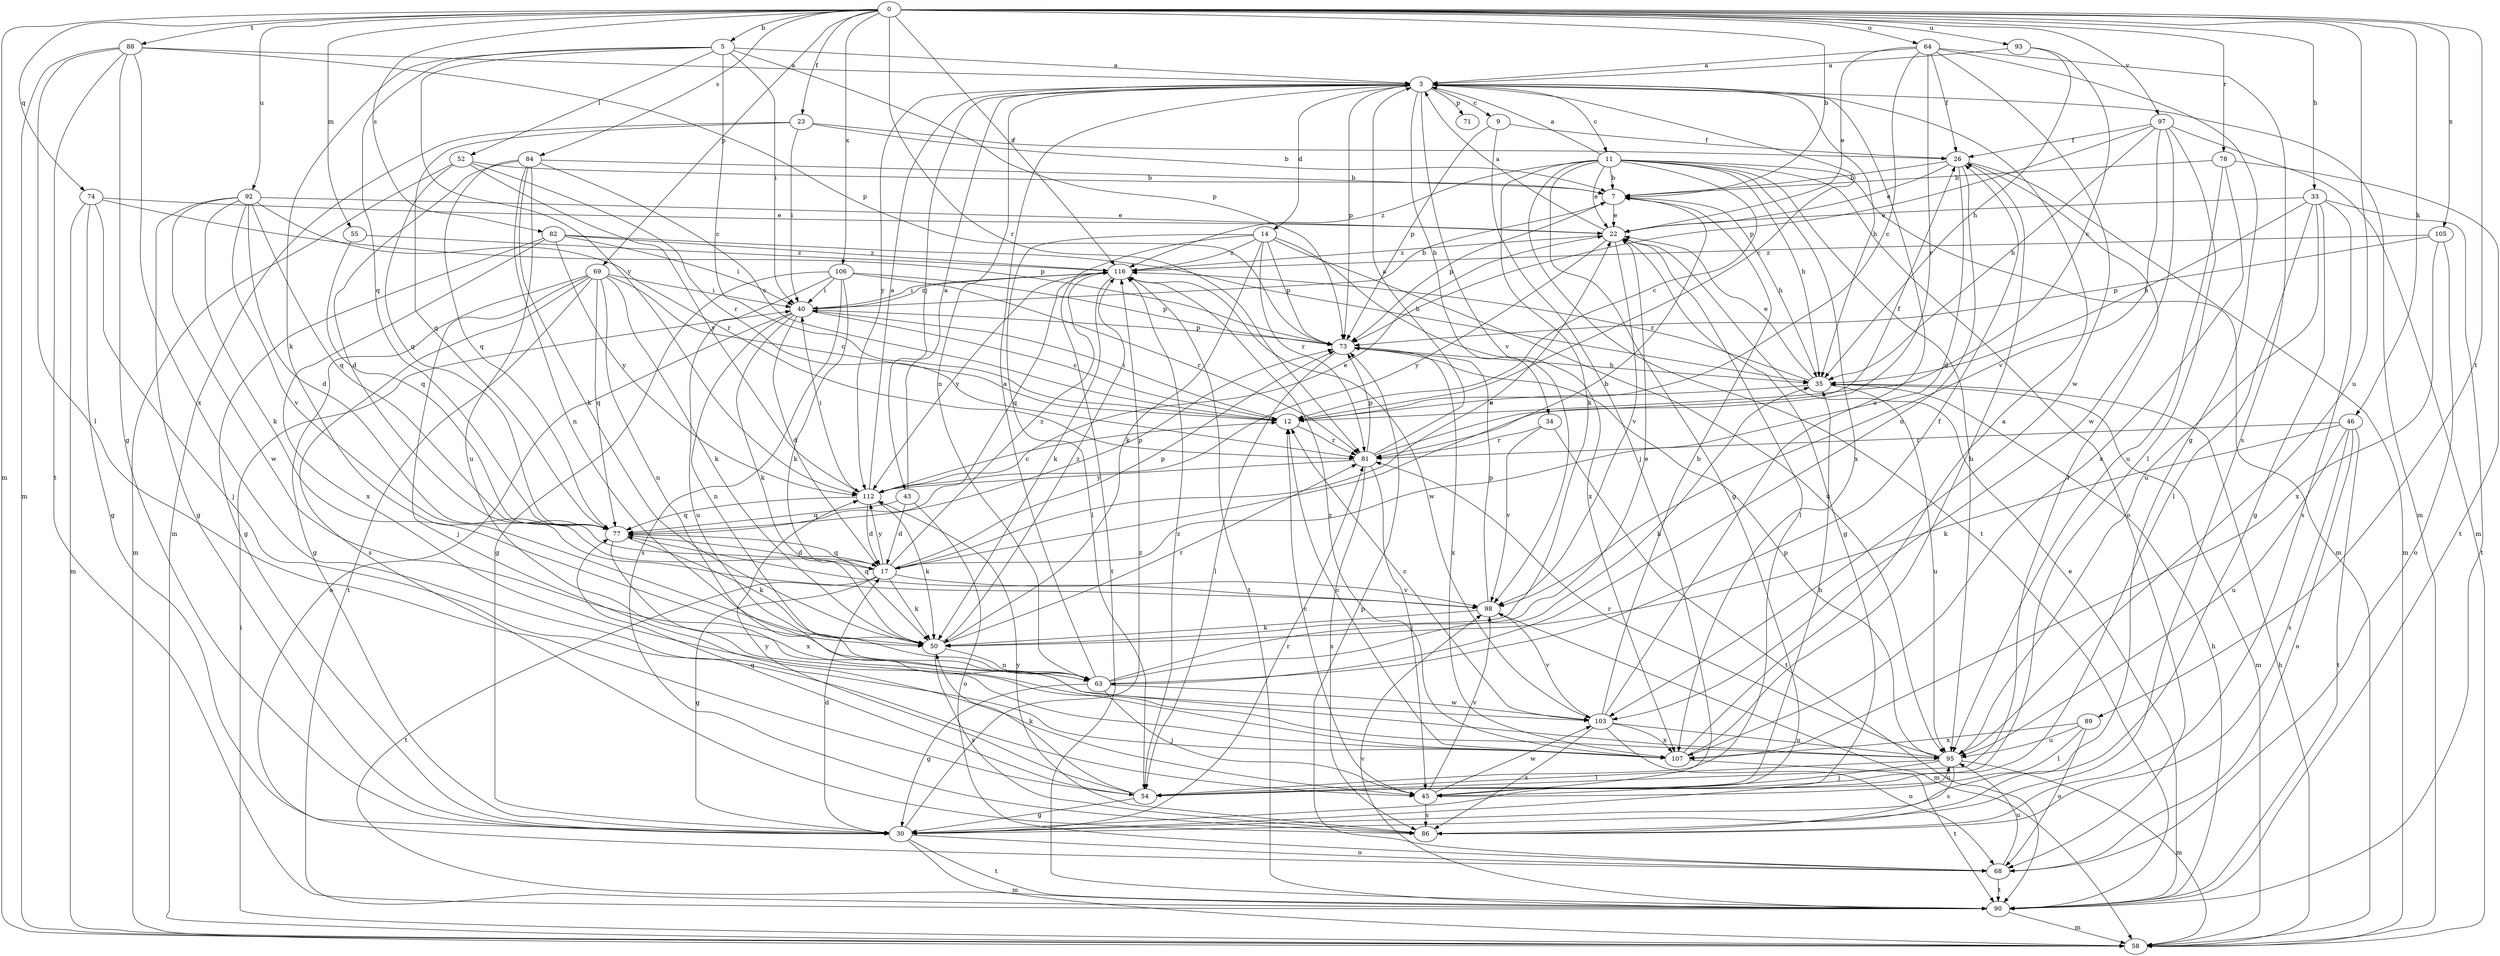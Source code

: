 strict digraph  {
0;
3;
5;
7;
9;
11;
12;
14;
17;
22;
23;
26;
30;
33;
34;
35;
40;
43;
45;
46;
50;
52;
54;
55;
58;
63;
64;
68;
69;
71;
73;
74;
77;
78;
81;
82;
84;
86;
88;
89;
90;
92;
93;
95;
97;
98;
103;
105;
106;
107;
112;
116;
0 -> 5  [label=b];
0 -> 7  [label=b];
0 -> 23  [label=f];
0 -> 33  [label=h];
0 -> 46  [label=k];
0 -> 55  [label=m];
0 -> 58  [label=m];
0 -> 64  [label=o];
0 -> 69  [label=p];
0 -> 74  [label=q];
0 -> 78  [label=r];
0 -> 81  [label=r];
0 -> 82  [label=s];
0 -> 84  [label=s];
0 -> 88  [label=t];
0 -> 89  [label=t];
0 -> 92  [label=u];
0 -> 93  [label=u];
0 -> 95  [label=u];
0 -> 97  [label=v];
0 -> 105  [label=x];
0 -> 106  [label=x];
0 -> 116  [label=z];
3 -> 9  [label=c];
3 -> 11  [label=c];
3 -> 12  [label=c];
3 -> 14  [label=d];
3 -> 34  [label=h];
3 -> 35  [label=h];
3 -> 43  [label=j];
3 -> 58  [label=m];
3 -> 63  [label=n];
3 -> 71  [label=p];
3 -> 73  [label=p];
3 -> 98  [label=v];
3 -> 112  [label=y];
5 -> 3  [label=a];
5 -> 12  [label=c];
5 -> 40  [label=i];
5 -> 50  [label=k];
5 -> 52  [label=l];
5 -> 73  [label=p];
5 -> 77  [label=q];
5 -> 112  [label=y];
7 -> 22  [label=e];
7 -> 35  [label=h];
7 -> 73  [label=p];
9 -> 26  [label=f];
9 -> 45  [label=j];
9 -> 73  [label=p];
11 -> 3  [label=a];
11 -> 7  [label=b];
11 -> 12  [label=c];
11 -> 22  [label=e];
11 -> 30  [label=g];
11 -> 35  [label=h];
11 -> 50  [label=k];
11 -> 58  [label=m];
11 -> 68  [label=o];
11 -> 90  [label=t];
11 -> 95  [label=u];
11 -> 107  [label=x];
11 -> 116  [label=z];
12 -> 40  [label=i];
12 -> 81  [label=r];
14 -> 50  [label=k];
14 -> 54  [label=l];
14 -> 73  [label=p];
14 -> 81  [label=r];
14 -> 90  [label=t];
14 -> 95  [label=u];
14 -> 107  [label=x];
14 -> 116  [label=z];
17 -> 7  [label=b];
17 -> 22  [label=e];
17 -> 30  [label=g];
17 -> 50  [label=k];
17 -> 73  [label=p];
17 -> 77  [label=q];
17 -> 90  [label=t];
17 -> 98  [label=v];
17 -> 112  [label=y];
17 -> 116  [label=z];
22 -> 3  [label=a];
22 -> 30  [label=g];
22 -> 54  [label=l];
22 -> 98  [label=v];
22 -> 112  [label=y];
22 -> 116  [label=z];
23 -> 7  [label=b];
23 -> 26  [label=f];
23 -> 40  [label=i];
23 -> 58  [label=m];
23 -> 77  [label=q];
26 -> 7  [label=b];
26 -> 17  [label=d];
26 -> 22  [label=e];
26 -> 54  [label=l];
26 -> 58  [label=m];
26 -> 63  [label=n];
30 -> 17  [label=d];
30 -> 58  [label=m];
30 -> 68  [label=o];
30 -> 81  [label=r];
30 -> 90  [label=t];
30 -> 116  [label=z];
33 -> 22  [label=e];
33 -> 30  [label=g];
33 -> 35  [label=h];
33 -> 54  [label=l];
33 -> 86  [label=s];
33 -> 90  [label=t];
33 -> 95  [label=u];
34 -> 81  [label=r];
34 -> 90  [label=t];
34 -> 98  [label=v];
35 -> 12  [label=c];
35 -> 22  [label=e];
35 -> 58  [label=m];
35 -> 95  [label=u];
35 -> 116  [label=z];
40 -> 7  [label=b];
40 -> 12  [label=c];
40 -> 17  [label=d];
40 -> 50  [label=k];
40 -> 63  [label=n];
40 -> 68  [label=o];
40 -> 73  [label=p];
40 -> 116  [label=z];
43 -> 3  [label=a];
43 -> 17  [label=d];
43 -> 68  [label=o];
43 -> 77  [label=q];
45 -> 12  [label=c];
45 -> 35  [label=h];
45 -> 86  [label=s];
45 -> 95  [label=u];
45 -> 98  [label=v];
45 -> 103  [label=w];
46 -> 50  [label=k];
46 -> 68  [label=o];
46 -> 81  [label=r];
46 -> 86  [label=s];
46 -> 90  [label=t];
46 -> 95  [label=u];
50 -> 63  [label=n];
50 -> 81  [label=r];
50 -> 86  [label=s];
50 -> 116  [label=z];
52 -> 7  [label=b];
52 -> 58  [label=m];
52 -> 77  [label=q];
52 -> 81  [label=r];
52 -> 112  [label=y];
54 -> 30  [label=g];
54 -> 50  [label=k];
54 -> 77  [label=q];
54 -> 112  [label=y];
54 -> 116  [label=z];
55 -> 77  [label=q];
55 -> 116  [label=z];
58 -> 35  [label=h];
58 -> 40  [label=i];
63 -> 3  [label=a];
63 -> 22  [label=e];
63 -> 26  [label=f];
63 -> 30  [label=g];
63 -> 35  [label=h];
63 -> 45  [label=j];
63 -> 103  [label=w];
64 -> 3  [label=a];
64 -> 12  [label=c];
64 -> 22  [label=e];
64 -> 26  [label=f];
64 -> 30  [label=g];
64 -> 81  [label=r];
64 -> 86  [label=s];
64 -> 103  [label=w];
68 -> 73  [label=p];
68 -> 90  [label=t];
68 -> 95  [label=u];
69 -> 12  [label=c];
69 -> 30  [label=g];
69 -> 40  [label=i];
69 -> 45  [label=j];
69 -> 50  [label=k];
69 -> 63  [label=n];
69 -> 77  [label=q];
69 -> 86  [label=s];
69 -> 90  [label=t];
73 -> 35  [label=h];
73 -> 54  [label=l];
73 -> 107  [label=x];
74 -> 22  [label=e];
74 -> 30  [label=g];
74 -> 45  [label=j];
74 -> 58  [label=m];
74 -> 73  [label=p];
77 -> 17  [label=d];
77 -> 50  [label=k];
77 -> 73  [label=p];
77 -> 107  [label=x];
78 -> 7  [label=b];
78 -> 90  [label=t];
78 -> 95  [label=u];
78 -> 107  [label=x];
81 -> 3  [label=a];
81 -> 26  [label=f];
81 -> 45  [label=j];
81 -> 73  [label=p];
81 -> 86  [label=s];
81 -> 112  [label=y];
82 -> 30  [label=g];
82 -> 35  [label=h];
82 -> 40  [label=i];
82 -> 107  [label=x];
82 -> 112  [label=y];
82 -> 116  [label=z];
84 -> 7  [label=b];
84 -> 12  [label=c];
84 -> 17  [label=d];
84 -> 50  [label=k];
84 -> 63  [label=n];
84 -> 77  [label=q];
84 -> 95  [label=u];
86 -> 112  [label=y];
88 -> 3  [label=a];
88 -> 30  [label=g];
88 -> 54  [label=l];
88 -> 58  [label=m];
88 -> 73  [label=p];
88 -> 90  [label=t];
88 -> 107  [label=x];
89 -> 54  [label=l];
89 -> 68  [label=o];
89 -> 95  [label=u];
89 -> 107  [label=x];
90 -> 22  [label=e];
90 -> 35  [label=h];
90 -> 58  [label=m];
90 -> 98  [label=v];
92 -> 17  [label=d];
92 -> 22  [label=e];
92 -> 30  [label=g];
92 -> 50  [label=k];
92 -> 77  [label=q];
92 -> 81  [label=r];
92 -> 98  [label=v];
92 -> 103  [label=w];
93 -> 3  [label=a];
93 -> 12  [label=c];
93 -> 35  [label=h];
95 -> 45  [label=j];
95 -> 54  [label=l];
95 -> 58  [label=m];
95 -> 73  [label=p];
95 -> 81  [label=r];
95 -> 86  [label=s];
97 -> 26  [label=f];
97 -> 35  [label=h];
97 -> 54  [label=l];
97 -> 58  [label=m];
97 -> 73  [label=p];
97 -> 98  [label=v];
97 -> 103  [label=w];
98 -> 50  [label=k];
98 -> 58  [label=m];
98 -> 73  [label=p];
98 -> 77  [label=q];
103 -> 3  [label=a];
103 -> 7  [label=b];
103 -> 12  [label=c];
103 -> 68  [label=o];
103 -> 86  [label=s];
103 -> 95  [label=u];
103 -> 98  [label=v];
103 -> 107  [label=x];
105 -> 68  [label=o];
105 -> 73  [label=p];
105 -> 107  [label=x];
105 -> 116  [label=z];
106 -> 30  [label=g];
106 -> 40  [label=i];
106 -> 50  [label=k];
106 -> 73  [label=p];
106 -> 81  [label=r];
106 -> 86  [label=s];
106 -> 95  [label=u];
107 -> 3  [label=a];
107 -> 12  [label=c];
107 -> 26  [label=f];
107 -> 90  [label=t];
107 -> 116  [label=z];
112 -> 3  [label=a];
112 -> 12  [label=c];
112 -> 17  [label=d];
112 -> 22  [label=e];
112 -> 40  [label=i];
112 -> 50  [label=k];
112 -> 77  [label=q];
116 -> 40  [label=i];
116 -> 50  [label=k];
116 -> 77  [label=q];
116 -> 90  [label=t];
116 -> 103  [label=w];
116 -> 112  [label=y];
}
